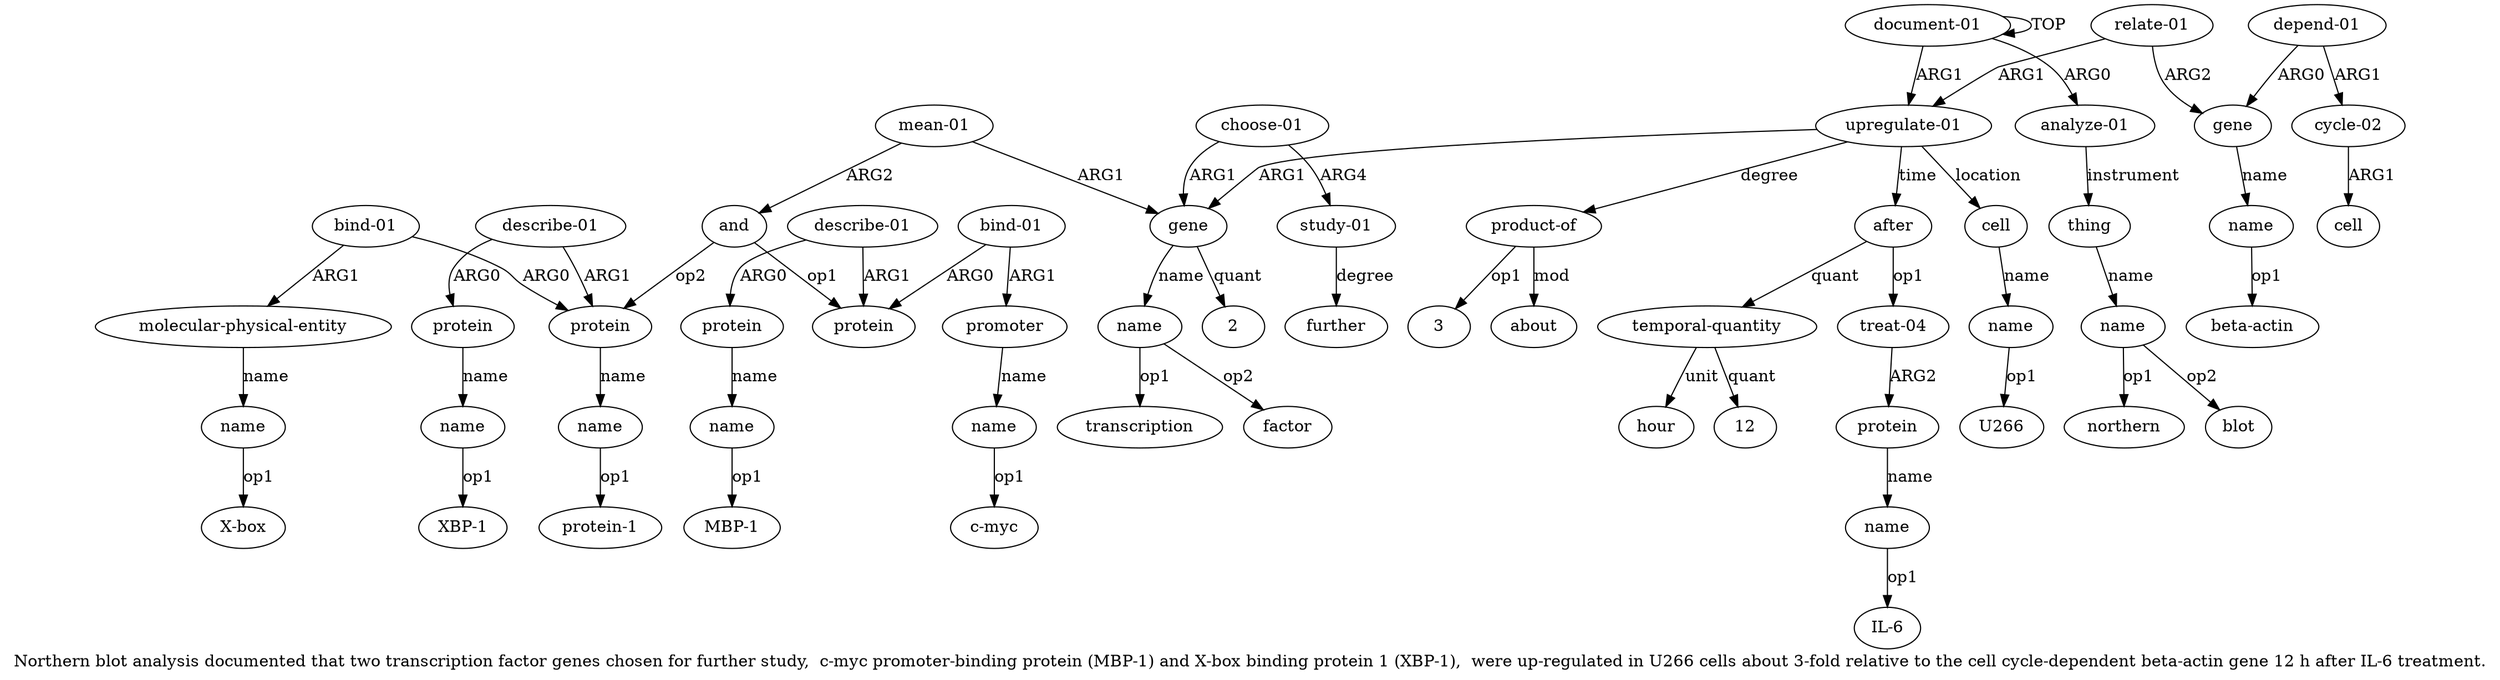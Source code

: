 digraph  {
	graph [label="Northern blot analysis documented that two transcription factor genes chosen for further study,  c-myc promoter-binding protein (\
MBP-1) and X-box binding protein 1 (XBP-1),  were up-regulated in U266 cells about 3-fold relative to the cell cycle-dependent beta-actin \
gene 12 h after IL-6 treatment."];
	node [label="\N"];
	a20	 [color=black,
		gold_ind=20,
		gold_label=name,
		label=name,
		test_ind=20,
		test_label=name];
	"a20 protein-1"	 [color=black,
		gold_ind=-1,
		gold_label="protein-1",
		label="protein-1",
		test_ind=-1,
		test_label="protein-1"];
	a20 -> "a20 protein-1" [key=0,
	color=black,
	gold_label=op1,
	label=op1,
	test_label=op1];
a21 [color=black,
	gold_ind=21,
	gold_label="bind-01",
	label="bind-01",
	test_ind=21,
	test_label="bind-01"];
a22 [color=black,
	gold_ind=22,
	gold_label="molecular-physical-entity",
	label="molecular-physical-entity",
	test_ind=22,
	test_label="molecular-physical-entity"];
a21 -> a22 [key=0,
color=black,
gold_label=ARG1,
label=ARG1,
test_label=ARG1];
a19 [color=black,
gold_ind=19,
gold_label=protein,
label=protein,
test_ind=19,
test_label=protein];
a21 -> a19 [key=0,
color=black,
gold_label=ARG0,
label=ARG0,
test_label=ARG0];
a23 [color=black,
gold_ind=23,
gold_label=name,
label=name,
test_ind=23,
test_label=name];
a22 -> a23 [key=0,
color=black,
gold_label=name,
label=name,
test_label=name];
"a23 X-box" [color=black,
gold_ind=-1,
gold_label="X-box",
label="X-box",
test_ind=-1,
test_label="X-box"];
a23 -> "a23 X-box" [key=0,
color=black,
gold_label=op1,
label=op1,
test_label=op1];
a24 [color=black,
gold_ind=24,
gold_label="describe-01",
label="describe-01",
test_ind=24,
test_label="describe-01"];
a25 [color=black,
gold_ind=25,
gold_label=protein,
label=protein,
test_ind=25,
test_label=protein];
a24 -> a25 [key=0,
color=black,
gold_label=ARG0,
label=ARG0,
test_label=ARG0];
a24 -> a19 [key=0,
color=black,
gold_label=ARG1,
label=ARG1,
test_label=ARG1];
a26 [color=black,
gold_ind=26,
gold_label=name,
label=name,
test_ind=26,
test_label=name];
a25 -> a26 [key=0,
color=black,
gold_label=name,
label=name,
test_label=name];
"a26 XBP-1" [color=black,
gold_ind=-1,
gold_label="XBP-1",
label="XBP-1",
test_ind=-1,
test_label="XBP-1"];
a26 -> "a26 XBP-1" [key=0,
color=black,
gold_label=op1,
label=op1,
test_label=op1];
a27 [color=black,
gold_ind=27,
gold_label=cell,
label=cell,
test_ind=27,
test_label=cell];
a28 [color=black,
gold_ind=28,
gold_label=name,
label=name,
test_ind=28,
test_label=name];
a27 -> a28 [key=0,
color=black,
gold_label=name,
label=name,
test_label=name];
"a28 U266" [color=black,
gold_ind=-1,
gold_label=U266,
label=U266,
test_ind=-1,
test_label=U266];
a28 -> "a28 U266" [key=0,
color=black,
gold_label=op1,
label=op1,
test_label=op1];
a29 [color=black,
gold_ind=29,
gold_label="product-of",
label="product-of",
test_ind=29,
test_label="product-of"];
"a29 3" [color=black,
gold_ind=-1,
gold_label=3,
label=3,
test_ind=-1,
test_label=3];
a29 -> "a29 3" [key=0,
color=black,
gold_label=op1,
label=op1,
test_label=op1];
a30 [color=black,
gold_ind=30,
gold_label=about,
label=about,
test_ind=30,
test_label=about];
a29 -> a30 [key=0,
color=black,
gold_label=mod,
label=mod,
test_label=mod];
a31 [color=black,
gold_ind=31,
gold_label=after,
label=after,
test_ind=31,
test_label=after];
a35 [color=black,
gold_ind=35,
gold_label="temporal-quantity",
label="temporal-quantity",
test_ind=35,
test_label="temporal-quantity"];
a31 -> a35 [key=0,
color=black,
gold_label=quant,
label=quant,
test_label=quant];
a32 [color=black,
gold_ind=32,
gold_label="treat-04",
label="treat-04",
test_ind=32,
test_label="treat-04"];
a31 -> a32 [key=0,
color=black,
gold_label=op1,
label=op1,
test_label=op1];
"a3 blot" [color=black,
gold_ind=-1,
gold_label=blot,
label=blot,
test_ind=-1,
test_label=blot];
"a18 MBP-1" [color=black,
gold_ind=-1,
gold_label="MBP-1",
label="MBP-1",
test_ind=-1,
test_label="MBP-1"];
"a3 northern" [color=black,
gold_ind=-1,
gold_label=northern,
label=northern,
test_ind=-1,
test_label=northern];
"a15 c-myc" [color=black,
gold_ind=-1,
gold_label="c-myc",
label="c-myc",
test_ind=-1,
test_label="c-myc"];
a37 [color=black,
gold_ind=37,
gold_label="relate-01",
label="relate-01",
test_ind=37,
test_label="relate-01"];
a38 [color=black,
gold_ind=38,
gold_label=gene,
label=gene,
test_ind=38,
test_label=gene];
a37 -> a38 [key=0,
color=black,
gold_label=ARG2,
label=ARG2,
test_label=ARG2];
a4 [color=black,
gold_ind=4,
gold_label="upregulate-01",
label="upregulate-01",
test_ind=4,
test_label="upregulate-01"];
a37 -> a4 [key=0,
color=black,
gold_label=ARG1,
label=ARG1,
test_label=ARG1];
a36 [color=black,
gold_ind=36,
gold_label=hour,
label=hour,
test_ind=36,
test_label=hour];
a33 [color=black,
gold_ind=33,
gold_label=protein,
label=protein,
test_ind=33,
test_label=protein];
a34 [color=black,
gold_ind=34,
gold_label=name,
label=name,
test_ind=34,
test_label=name];
a33 -> a34 [key=0,
color=black,
gold_label=name,
label=name,
test_label=name];
a35 -> a36 [key=0,
color=black,
gold_label=unit,
label=unit,
test_label=unit];
"a35 12" [color=black,
gold_ind=-1,
gold_label=12,
label=12,
test_ind=-1,
test_label=12];
a35 -> "a35 12" [key=0,
color=black,
gold_label=quant,
label=quant,
test_label=quant];
"a34 IL-6" [color=black,
gold_ind=-1,
gold_label="IL-6",
label="IL-6",
test_ind=-1,
test_label="IL-6"];
a34 -> "a34 IL-6" [key=0,
color=black,
gold_label=op1,
label=op1,
test_label=op1];
"a39 beta-actin" [color=black,
gold_ind=-1,
gold_label="beta-actin",
label="beta-actin",
test_ind=-1,
test_label="beta-actin"];
a32 -> a33 [key=0,
color=black,
gold_label=ARG2,
label=ARG2,
test_label=ARG2];
a15 [color=black,
gold_ind=15,
gold_label=name,
label=name,
test_ind=15,
test_label=name];
a15 -> "a15 c-myc" [key=0,
color=black,
gold_label=op1,
label=op1,
test_label=op1];
a14 [color=black,
gold_ind=14,
gold_label=promoter,
label=promoter,
test_ind=14,
test_label=promoter];
a14 -> a15 [key=0,
color=black,
gold_label=name,
label=name,
test_label=name];
a17 [color=black,
gold_ind=17,
gold_label=protein,
label=protein,
test_ind=17,
test_label=protein];
a18 [color=black,
gold_ind=18,
gold_label=name,
label=name,
test_ind=18,
test_label=name];
a17 -> a18 [key=0,
color=black,
gold_label=name,
label=name,
test_label=name];
a16 [color=black,
gold_ind=16,
gold_label="describe-01",
label="describe-01",
test_ind=16,
test_label="describe-01"];
a16 -> a17 [key=0,
color=black,
gold_label=ARG0,
label=ARG0,
test_label=ARG0];
a12 [color=black,
gold_ind=12,
gold_label=protein,
label=protein,
test_ind=12,
test_label=protein];
a16 -> a12 [key=0,
color=black,
gold_label=ARG1,
label=ARG1,
test_label=ARG1];
a11 [color=black,
gold_ind=11,
gold_label=and,
label=and,
test_ind=11,
test_label=and];
a11 -> a12 [key=0,
color=black,
gold_label=op1,
label=op1,
test_label=op1];
a11 -> a19 [key=0,
color=black,
gold_label=op2,
label=op2,
test_label=op2];
a10 [color=black,
gold_ind=10,
gold_label="mean-01",
label="mean-01",
test_ind=10,
test_label="mean-01"];
a10 -> a11 [key=0,
color=black,
gold_label=ARG2,
label=ARG2,
test_label=ARG2];
a5 [color=black,
gold_ind=5,
gold_label=gene,
label=gene,
test_ind=5,
test_label=gene];
a10 -> a5 [key=0,
color=black,
gold_label=ARG1,
label=ARG1,
test_label=ARG1];
a13 [color=black,
gold_ind=13,
gold_label="bind-01",
label="bind-01",
test_ind=13,
test_label="bind-01"];
a13 -> a14 [key=0,
color=black,
gold_label=ARG1,
label=ARG1,
test_label=ARG1];
a13 -> a12 [key=0,
color=black,
gold_label=ARG0,
label=ARG0,
test_label=ARG0];
a39 [color=black,
gold_ind=39,
gold_label=name,
label=name,
test_ind=39,
test_label=name];
a39 -> "a39 beta-actin" [key=0,
color=black,
gold_label=op1,
label=op1,
test_label=op1];
a38 -> a39 [key=0,
color=black,
gold_label=name,
label=name,
test_label=name];
a19 -> a20 [key=0,
color=black,
gold_label=name,
label=name,
test_label=name];
a18 -> "a18 MBP-1" [key=0,
color=black,
gold_label=op1,
label=op1,
test_label=op1];
a1 [color=black,
gold_ind=1,
gold_label="analyze-01",
label="analyze-01",
test_ind=1,
test_label="analyze-01"];
a2 [color=black,
gold_ind=2,
gold_label=thing,
label=thing,
test_ind=2,
test_label=thing];
a1 -> a2 [key=0,
color=black,
gold_label=instrument,
label=instrument,
test_label=instrument];
a0 [color=black,
gold_ind=0,
gold_label="document-01",
label="document-01",
test_ind=0,
test_label="document-01"];
a0 -> a1 [key=0,
color=black,
gold_label=ARG0,
label=ARG0,
test_label=ARG0];
a0 -> a0 [key=0,
color=black,
gold_label=TOP,
label=TOP,
test_label=TOP];
a0 -> a4 [key=0,
color=black,
gold_label=ARG1,
label=ARG1,
test_label=ARG1];
a3 [color=black,
gold_ind=3,
gold_label=name,
label=name,
test_ind=3,
test_label=name];
a3 -> "a3 blot" [key=0,
color=black,
gold_label=op2,
label=op2,
test_label=op2];
a3 -> "a3 northern" [key=0,
color=black,
gold_label=op1,
label=op1,
test_label=op1];
a2 -> a3 [key=0,
color=black,
gold_label=name,
label=name,
test_label=name];
a6 [color=black,
gold_ind=6,
gold_label=name,
label=name,
test_ind=6,
test_label=name];
a5 -> a6 [key=0,
color=black,
gold_label=name,
label=name,
test_label=name];
"a5 2" [color=black,
gold_ind=-1,
gold_label=2,
label=2,
test_ind=-1,
test_label=2];
a5 -> "a5 2" [key=0,
color=black,
gold_label=quant,
label=quant,
test_label=quant];
a4 -> a27 [key=0,
color=black,
gold_label=location,
label=location,
test_label=location];
a4 -> a29 [key=0,
color=black,
gold_label=degree,
label=degree,
test_label=degree];
a4 -> a31 [key=0,
color=black,
gold_label=time,
label=time,
test_label=time];
a4 -> a5 [key=0,
color=black,
gold_label=ARG1,
label=ARG1,
test_label=ARG1];
a7 [color=black,
gold_ind=7,
gold_label="choose-01",
label="choose-01",
test_ind=7,
test_label="choose-01"];
a7 -> a5 [key=0,
color=black,
gold_label=ARG1,
label=ARG1,
test_label=ARG1];
a8 [color=black,
gold_ind=8,
gold_label="study-01",
label="study-01",
test_ind=8,
test_label="study-01"];
a7 -> a8 [key=0,
color=black,
gold_label=ARG4,
label=ARG4,
test_label=ARG4];
"a6 factor" [color=black,
gold_ind=-1,
gold_label=factor,
label=factor,
test_ind=-1,
test_label=factor];
a6 -> "a6 factor" [key=0,
color=black,
gold_label=op2,
label=op2,
test_label=op2];
"a6 transcription" [color=black,
gold_ind=-1,
gold_label=transcription,
label=transcription,
test_ind=-1,
test_label=transcription];
a6 -> "a6 transcription" [key=0,
color=black,
gold_label=op1,
label=op1,
test_label=op1];
a9 [color=black,
gold_ind=9,
gold_label=further,
label=further,
test_ind=9,
test_label=further];
a8 -> a9 [key=0,
color=black,
gold_label=degree,
label=degree,
test_label=degree];
a42 [color=black,
gold_ind=42,
gold_label=cell,
label=cell,
test_ind=42,
test_label=cell];
a40 [color=black,
gold_ind=40,
gold_label="depend-01",
label="depend-01",
test_ind=40,
test_label="depend-01"];
a40 -> a38 [key=0,
color=black,
gold_label=ARG0,
label=ARG0,
test_label=ARG0];
a41 [color=black,
gold_ind=41,
gold_label="cycle-02",
label="cycle-02",
test_ind=41,
test_label="cycle-02"];
a40 -> a41 [key=0,
color=black,
gold_label=ARG1,
label=ARG1,
test_label=ARG1];
a41 -> a42 [key=0,
color=black,
gold_label=ARG1,
label=ARG1,
test_label=ARG1];
}
